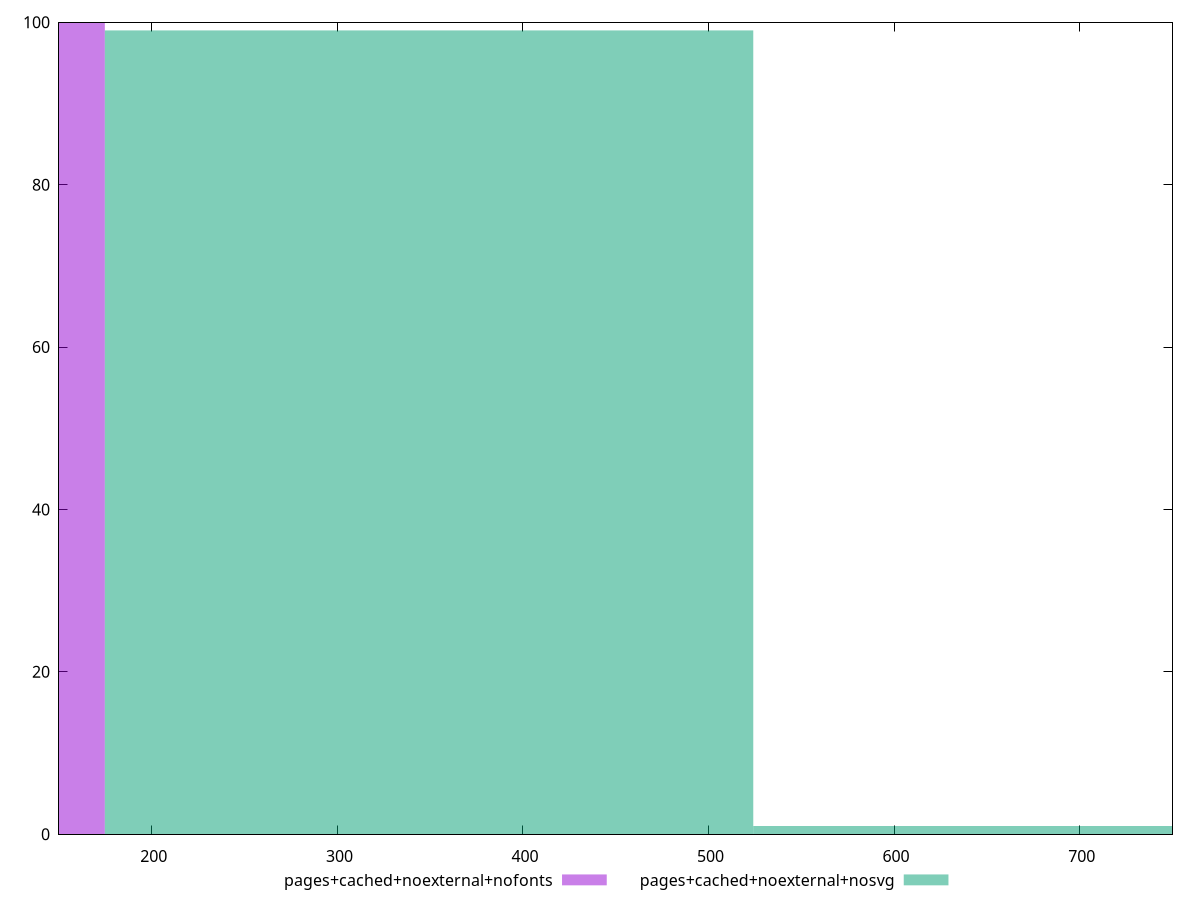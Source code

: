 reset

$pagesCachedNoexternalNofonts <<EOF
0 100
EOF

$pagesCachedNoexternalNosvg <<EOF
349.40172729242397 99
698.8034545848479 1
EOF

set key outside below
set boxwidth 349.40172729242397
set xrange [150:750]
set yrange [0:100]
set style fill transparent solid 0.5 noborder
set terminal svg size 640, 500 enhanced background rgb 'white'
set output "report_00007_2020-12-11T15:55:29.892Z/uses-text-compression/comparison/histogram/6_vs_7.svg"

plot $pagesCachedNoexternalNofonts title "pages+cached+noexternal+nofonts" with boxes, \
     $pagesCachedNoexternalNosvg title "pages+cached+noexternal+nosvg" with boxes

reset
